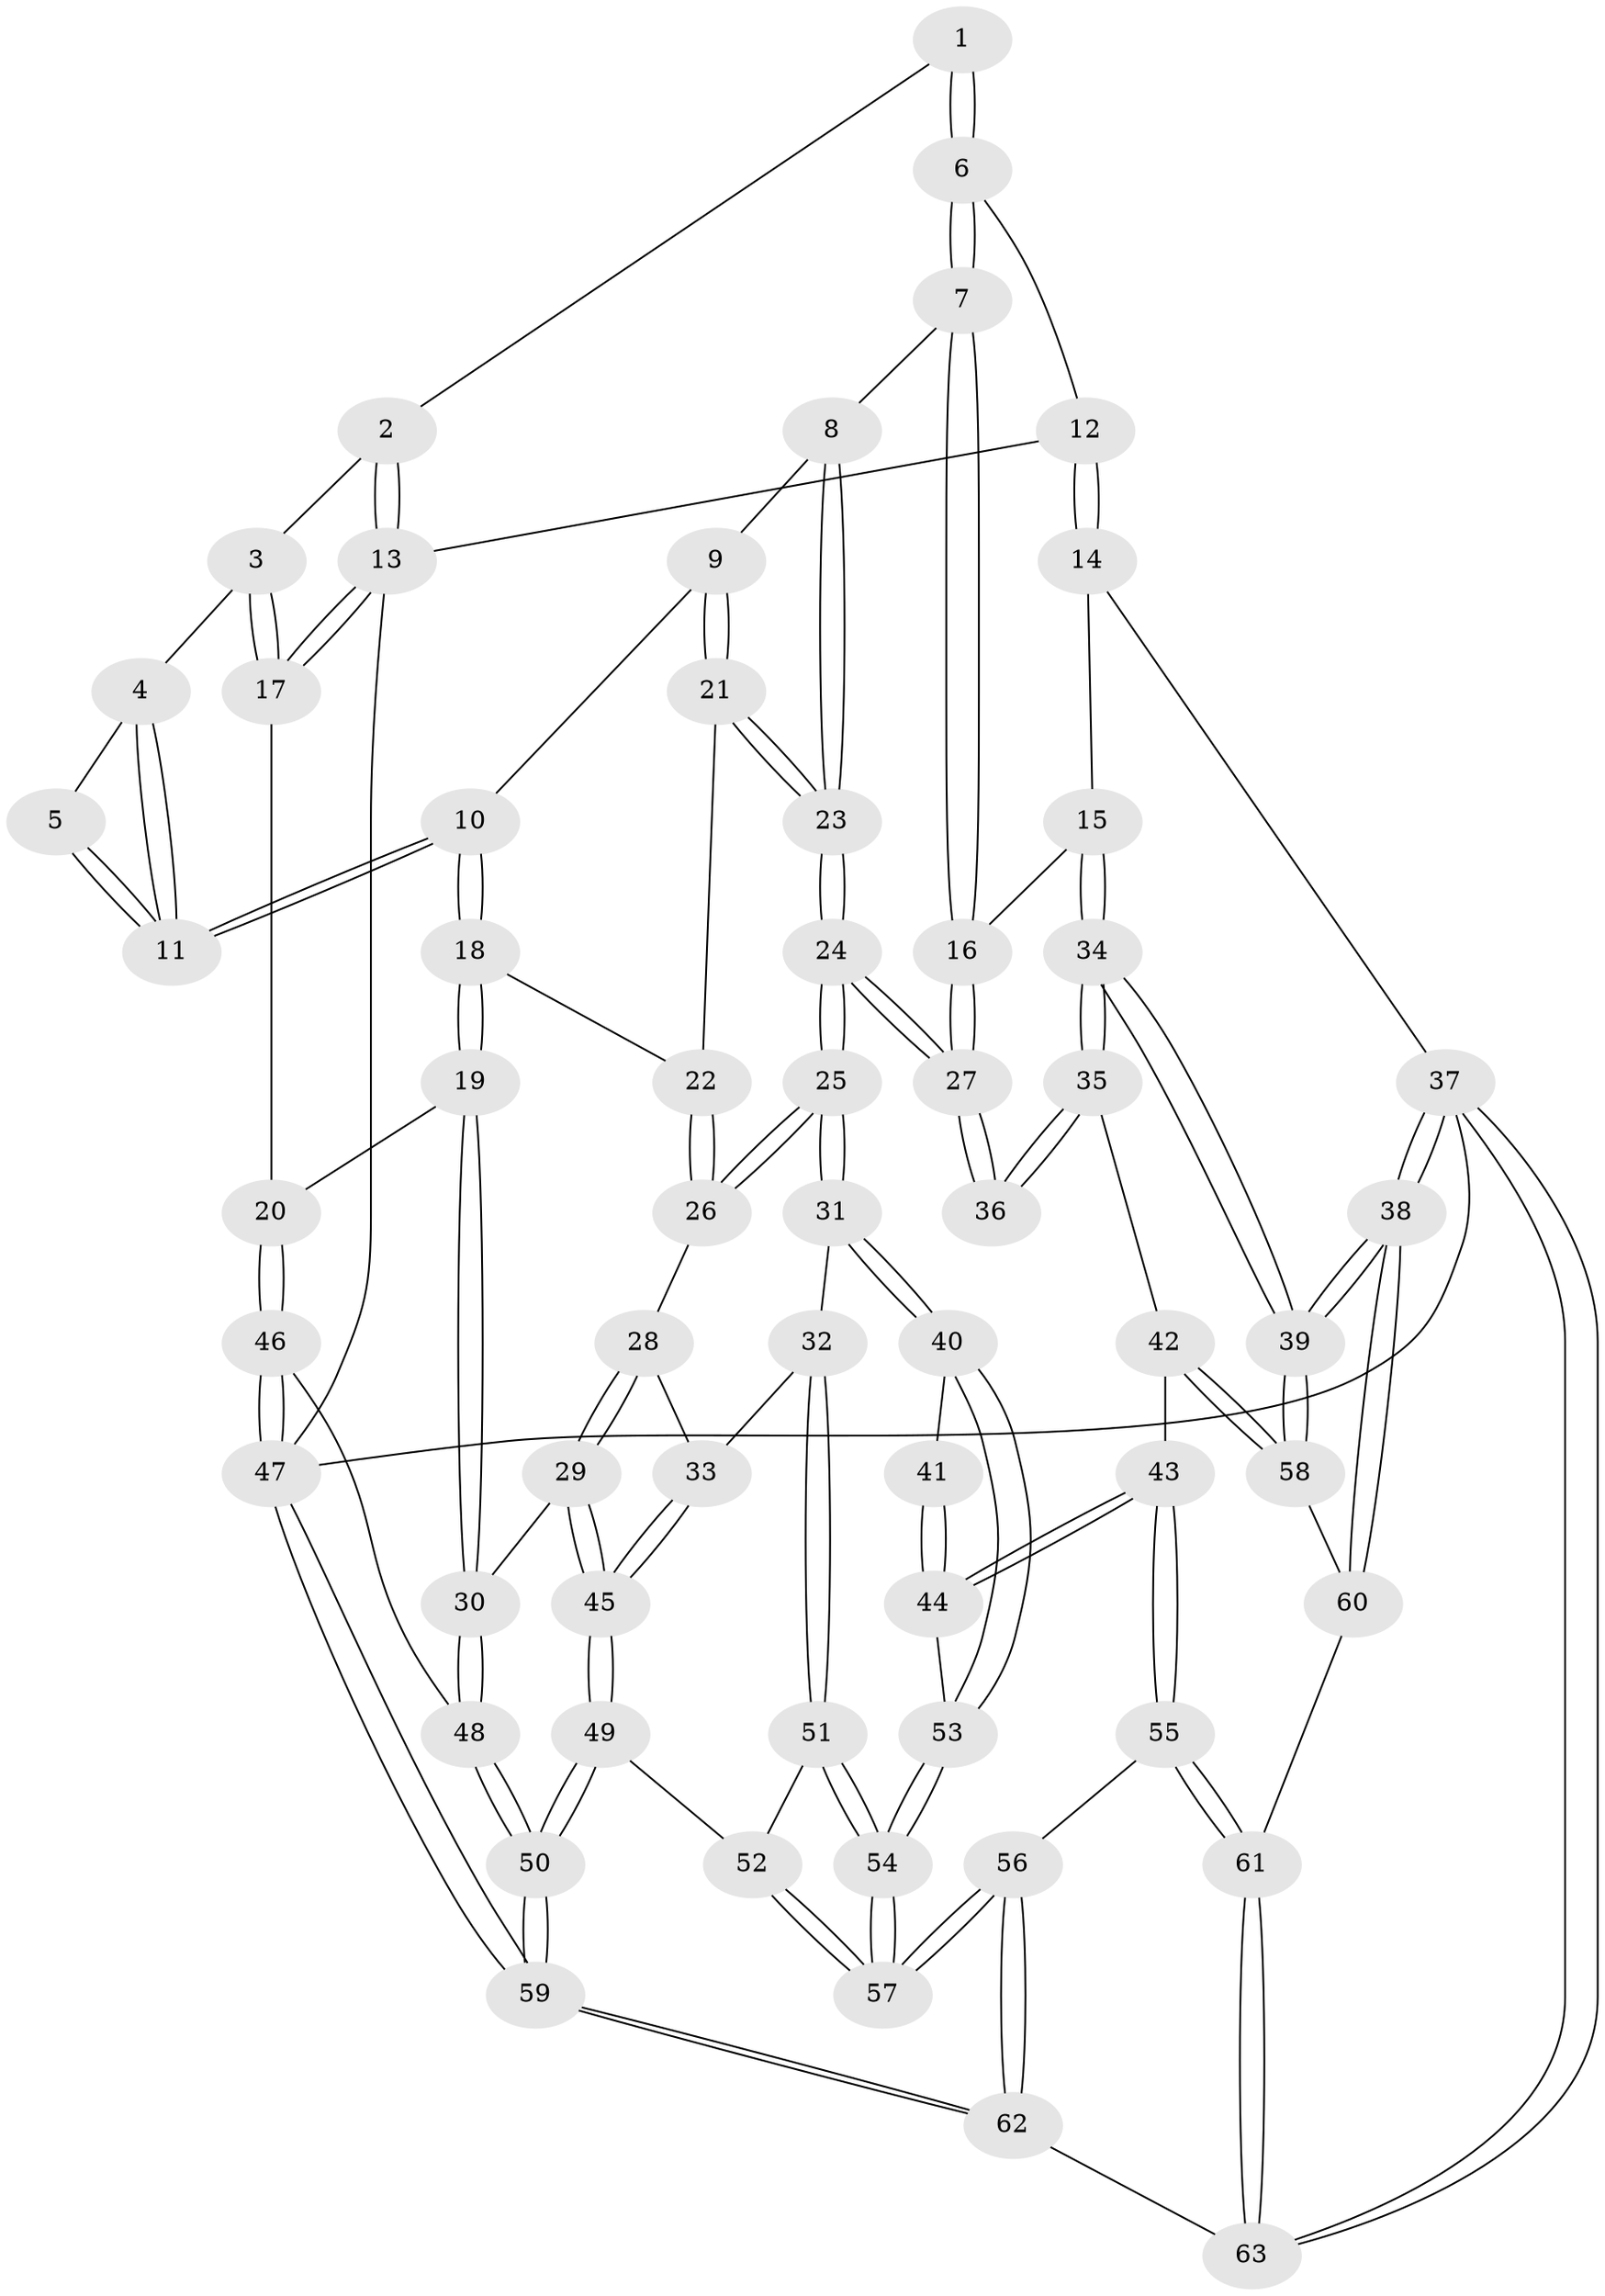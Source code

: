 // coarse degree distribution, {5: 0.43243243243243246, 3: 0.1891891891891892, 9: 0.02702702702702703, 4: 0.1891891891891892, 6: 0.16216216216216217}
// Generated by graph-tools (version 1.1) at 2025/21/03/04/25 18:21:15]
// undirected, 63 vertices, 154 edges
graph export_dot {
graph [start="1"]
  node [color=gray90,style=filled];
  1 [pos="+0.4935398699358375+0"];
  2 [pos="+0.2592275812298242+0"];
  3 [pos="+0.21337018530466087+0.20815521710080237"];
  4 [pos="+0.2708785656800822+0.2383357320172235"];
  5 [pos="+0.42867128694678297+0.04507438027622508"];
  6 [pos="+0.6145739194880009+0"];
  7 [pos="+0.7108672478240986+0.272467588629664"];
  8 [pos="+0.5585635295523158+0.3213033936839895"];
  9 [pos="+0.3514047757623426+0.32485835001782515"];
  10 [pos="+0.34787462806598923+0.323493490888467"];
  11 [pos="+0.34079839388609096+0.3116102945064603"];
  12 [pos="+0.7863732381883464+0"];
  13 [pos="+0+0"];
  14 [pos="+1+0.33705687361355585"];
  15 [pos="+1+0.34377921740933787"];
  16 [pos="+0.7433392547282215+0.30310850000651535"];
  17 [pos="+0+0.3572563094727008"];
  18 [pos="+0.16322853575937535+0.455045647544793"];
  19 [pos="+0.1375049075515804+0.45855752659883997"];
  20 [pos="+0+0.36288307216824034"];
  21 [pos="+0.36291607961679434+0.4878787078962898"];
  22 [pos="+0.26785866077204956+0.5056600147973441"];
  23 [pos="+0.4166057217955497+0.5324201893464333"];
  24 [pos="+0.4320953925690272+0.6060736788931542"];
  25 [pos="+0.43170178775757406+0.6069036422977749"];
  26 [pos="+0.3069571543036896+0.600863229088924"];
  27 [pos="+0.6951006182395943+0.5203757492244757"];
  28 [pos="+0.2709825160317317+0.6298870357488743"];
  29 [pos="+0.21134039458728146+0.6623953416180066"];
  30 [pos="+0.20729185857803015+0.6618154300971536"];
  31 [pos="+0.43498528784631496+0.6560077532298063"];
  32 [pos="+0.37960201059923904+0.6984260317208218"];
  33 [pos="+0.342949623848089+0.6950581275388203"];
  34 [pos="+1+0.7333750065593371"];
  35 [pos="+0.7918464427536015+0.7008405310969208"];
  36 [pos="+0.6962465272805627+0.526881810073042"];
  37 [pos="+1+1"];
  38 [pos="+1+1"];
  39 [pos="+1+0.77633606117593"];
  40 [pos="+0.5071831083003743+0.7467851655971952"];
  41 [pos="+0.6534766245184414+0.5943966623606809"];
  42 [pos="+0.7589895766407208+0.7590878444242004"];
  43 [pos="+0.6358864712528293+0.795813924438171"];
  44 [pos="+0.6123048593145379+0.7818071164694689"];
  45 [pos="+0.2585316443761156+0.7105900068804848"];
  46 [pos="+0+0.5877225736651726"];
  47 [pos="+0+1"];
  48 [pos="+0.13141932141796153+0.7190810482959789"];
  49 [pos="+0.29602561087127904+0.8100406178982087"];
  50 [pos="+0.15841897276337652+0.9587116019812055"];
  51 [pos="+0.36049980185323566+0.7390077867314455"];
  52 [pos="+0.3271392045585423+0.8026269576011135"];
  53 [pos="+0.5102369921767388+0.7569549673700051"];
  54 [pos="+0.47839618370797893+0.819893956847557"];
  55 [pos="+0.633877660120503+0.8289929399848835"];
  56 [pos="+0.4727739705930168+0.95308627811104"];
  57 [pos="+0.46045203398006673+0.8572860989704848"];
  58 [pos="+0.7811071577488093+0.8749093867937483"];
  59 [pos="+0.056784293278046336+1"];
  60 [pos="+0.7804580662236826+0.8795086149299225"];
  61 [pos="+0.6849215312625665+1"];
  62 [pos="+0.4649831776693087+1"];
  63 [pos="+0.6170950784044456+1"];
  1 -- 2;
  1 -- 6;
  1 -- 6;
  2 -- 3;
  2 -- 13;
  2 -- 13;
  3 -- 4;
  3 -- 17;
  3 -- 17;
  4 -- 5;
  4 -- 11;
  4 -- 11;
  5 -- 11;
  5 -- 11;
  6 -- 7;
  6 -- 7;
  6 -- 12;
  7 -- 8;
  7 -- 16;
  7 -- 16;
  8 -- 9;
  8 -- 23;
  8 -- 23;
  9 -- 10;
  9 -- 21;
  9 -- 21;
  10 -- 11;
  10 -- 11;
  10 -- 18;
  10 -- 18;
  12 -- 13;
  12 -- 14;
  12 -- 14;
  13 -- 17;
  13 -- 17;
  13 -- 47;
  14 -- 15;
  14 -- 37;
  15 -- 16;
  15 -- 34;
  15 -- 34;
  16 -- 27;
  16 -- 27;
  17 -- 20;
  18 -- 19;
  18 -- 19;
  18 -- 22;
  19 -- 20;
  19 -- 30;
  19 -- 30;
  20 -- 46;
  20 -- 46;
  21 -- 22;
  21 -- 23;
  21 -- 23;
  22 -- 26;
  22 -- 26;
  23 -- 24;
  23 -- 24;
  24 -- 25;
  24 -- 25;
  24 -- 27;
  24 -- 27;
  25 -- 26;
  25 -- 26;
  25 -- 31;
  25 -- 31;
  26 -- 28;
  27 -- 36;
  27 -- 36;
  28 -- 29;
  28 -- 29;
  28 -- 33;
  29 -- 30;
  29 -- 45;
  29 -- 45;
  30 -- 48;
  30 -- 48;
  31 -- 32;
  31 -- 40;
  31 -- 40;
  32 -- 33;
  32 -- 51;
  32 -- 51;
  33 -- 45;
  33 -- 45;
  34 -- 35;
  34 -- 35;
  34 -- 39;
  34 -- 39;
  35 -- 36;
  35 -- 36;
  35 -- 42;
  37 -- 38;
  37 -- 38;
  37 -- 63;
  37 -- 63;
  37 -- 47;
  38 -- 39;
  38 -- 39;
  38 -- 60;
  38 -- 60;
  39 -- 58;
  39 -- 58;
  40 -- 41;
  40 -- 53;
  40 -- 53;
  41 -- 44;
  41 -- 44;
  42 -- 43;
  42 -- 58;
  42 -- 58;
  43 -- 44;
  43 -- 44;
  43 -- 55;
  43 -- 55;
  44 -- 53;
  45 -- 49;
  45 -- 49;
  46 -- 47;
  46 -- 47;
  46 -- 48;
  47 -- 59;
  47 -- 59;
  48 -- 50;
  48 -- 50;
  49 -- 50;
  49 -- 50;
  49 -- 52;
  50 -- 59;
  50 -- 59;
  51 -- 52;
  51 -- 54;
  51 -- 54;
  52 -- 57;
  52 -- 57;
  53 -- 54;
  53 -- 54;
  54 -- 57;
  54 -- 57;
  55 -- 56;
  55 -- 61;
  55 -- 61;
  56 -- 57;
  56 -- 57;
  56 -- 62;
  56 -- 62;
  58 -- 60;
  59 -- 62;
  59 -- 62;
  60 -- 61;
  61 -- 63;
  61 -- 63;
  62 -- 63;
}
